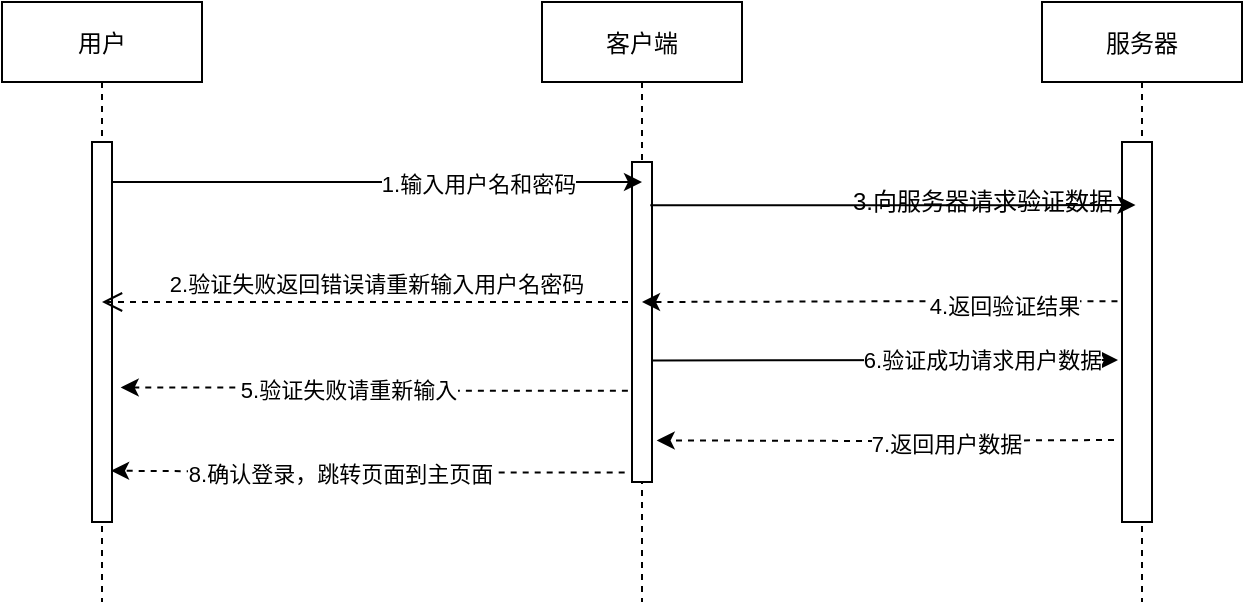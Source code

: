 <mxfile>
    <diagram id="-DT-GxugGusgY3YMAEfE" name="Page-1">
        <mxGraphModel dx="1082" dy="654" grid="1" gridSize="10" guides="1" tooltips="1" connect="1" arrows="1" fold="1" page="1" pageScale="1" pageWidth="827" pageHeight="1169" math="0" shadow="0">
            <root>
                <mxCell id="0"/>
                <mxCell id="1" parent="0"/>
                <mxCell id="2" value="用户" style="shape=umlLifeline;perimeter=lifelinePerimeter;container=1;collapsible=0;recursiveResize=0;rounded=0;shadow=0;strokeWidth=1;" parent="1" vertex="1">
                    <mxGeometry x="20" y="20" width="100" height="300" as="geometry"/>
                </mxCell>
                <mxCell id="3" value="" style="points=[];perimeter=orthogonalPerimeter;rounded=0;shadow=0;strokeWidth=1;" parent="2" vertex="1">
                    <mxGeometry x="45" y="70" width="10" height="190" as="geometry"/>
                </mxCell>
                <mxCell id="6" value="客户端" style="shape=umlLifeline;perimeter=lifelinePerimeter;container=1;collapsible=0;recursiveResize=0;rounded=0;shadow=0;strokeWidth=1;" parent="1" vertex="1">
                    <mxGeometry x="290" y="20" width="100" height="300" as="geometry"/>
                </mxCell>
                <mxCell id="7" value="" style="points=[];perimeter=orthogonalPerimeter;rounded=0;shadow=0;strokeWidth=1;" parent="6" vertex="1">
                    <mxGeometry x="45" y="80" width="10" height="160" as="geometry"/>
                </mxCell>
                <mxCell id="8" value="2.验证失败返回错误请重新输入用户名密码" style="verticalAlign=bottom;endArrow=open;dashed=1;endSize=8;exitX=0;exitY=0.375;shadow=0;strokeWidth=1;rounded=0;edgeStyle=orthogonalEdgeStyle;exitDx=0;exitDy=0;exitPerimeter=0;" parent="1" source="7" target="2" edge="1">
                    <mxGeometry relative="1" as="geometry">
                        <mxPoint x="175" y="176" as="targetPoint"/>
                        <Array as="points">
                            <mxPoint x="335" y="170"/>
                        </Array>
                    </mxGeometry>
                </mxCell>
                <mxCell id="13" value="服务器" style="shape=umlLifeline;perimeter=lifelinePerimeter;container=1;collapsible=0;recursiveResize=0;rounded=0;shadow=0;strokeWidth=1;" vertex="1" parent="1">
                    <mxGeometry x="540" y="20" width="100" height="300" as="geometry"/>
                </mxCell>
                <mxCell id="14" value="" style="points=[];perimeter=orthogonalPerimeter;rounded=0;shadow=0;strokeWidth=1;" vertex="1" parent="13">
                    <mxGeometry x="40" y="70" width="15" height="190" as="geometry"/>
                </mxCell>
                <mxCell id="17" style="edgeStyle=orthogonalEdgeStyle;rounded=0;orthogonalLoop=1;jettySize=auto;html=1;" edge="1" parent="1" source="3">
                    <mxGeometry relative="1" as="geometry">
                        <Array as="points">
                            <mxPoint x="340" y="110"/>
                        </Array>
                        <mxPoint x="340" y="110" as="targetPoint"/>
                    </mxGeometry>
                </mxCell>
                <mxCell id="18" value="1.输入用户名和密码" style="edgeLabel;html=1;align=center;verticalAlign=middle;resizable=0;points=[];" vertex="1" connectable="0" parent="17">
                    <mxGeometry x="0.376" y="-1" relative="1" as="geometry">
                        <mxPoint as="offset"/>
                    </mxGeometry>
                </mxCell>
                <mxCell id="19" style="edgeStyle=orthogonalEdgeStyle;rounded=0;orthogonalLoop=1;jettySize=auto;html=1;exitX=0.914;exitY=0.135;exitDx=0;exitDy=0;exitPerimeter=0;entryX=0.45;entryY=0.166;entryDx=0;entryDy=0;entryPerimeter=0;" edge="1" parent="1" source="7" target="14">
                    <mxGeometry relative="1" as="geometry">
                        <mxPoint x="520" y="122" as="targetPoint"/>
                    </mxGeometry>
                </mxCell>
                <mxCell id="20" value="3.向服务器请求验证数据" style="text;html=1;align=center;verticalAlign=middle;resizable=0;points=[];autosize=1;strokeColor=none;" vertex="1" parent="1">
                    <mxGeometry x="435" y="110" width="150" height="20" as="geometry"/>
                </mxCell>
                <mxCell id="23" style="edgeStyle=orthogonalEdgeStyle;rounded=0;orthogonalLoop=1;jettySize=auto;html=1;exitX=-0.151;exitY=0.419;exitDx=0;exitDy=0;exitPerimeter=0;dashed=1;" edge="1" parent="1" source="14" target="6">
                    <mxGeometry relative="1" as="geometry"/>
                </mxCell>
                <mxCell id="25" value="4.返回验证结果" style="edgeLabel;html=1;align=center;verticalAlign=middle;resizable=0;points=[];" vertex="1" connectable="0" parent="23">
                    <mxGeometry x="-0.341" y="3" relative="1" as="geometry">
                        <mxPoint x="22" y="-1" as="offset"/>
                    </mxGeometry>
                </mxCell>
                <mxCell id="26" style="edgeStyle=orthogonalEdgeStyle;rounded=0;orthogonalLoop=1;jettySize=auto;html=1;dashed=1;exitX=-0.206;exitY=0.715;exitDx=0;exitDy=0;exitPerimeter=0;entryX=1.434;entryY=0.646;entryDx=0;entryDy=0;entryPerimeter=0;" edge="1" parent="1" source="7" target="3">
                    <mxGeometry relative="1" as="geometry">
                        <mxPoint x="70" y="185" as="targetPoint"/>
                    </mxGeometry>
                </mxCell>
                <mxCell id="27" value="5.验证失败请重新输入" style="edgeLabel;html=1;align=center;verticalAlign=middle;resizable=0;points=[];" vertex="1" connectable="0" parent="26">
                    <mxGeometry x="0.107" y="1" relative="1" as="geometry">
                        <mxPoint as="offset"/>
                    </mxGeometry>
                </mxCell>
                <mxCell id="28" style="edgeStyle=orthogonalEdgeStyle;rounded=0;orthogonalLoop=1;jettySize=auto;html=1;exitX=0.994;exitY=0.62;exitDx=0;exitDy=0;exitPerimeter=0;" edge="1" parent="1" source="7">
                    <mxGeometry relative="1" as="geometry">
                        <mxPoint x="578" y="199" as="targetPoint"/>
                        <Array as="points">
                            <mxPoint x="578" y="199"/>
                        </Array>
                    </mxGeometry>
                </mxCell>
                <mxCell id="29" value="6.验证成功请求用户数据" style="edgeLabel;html=1;align=center;verticalAlign=middle;resizable=0;points=[];" vertex="1" connectable="0" parent="28">
                    <mxGeometry x="0.411" relative="1" as="geometry">
                        <mxPoint as="offset"/>
                    </mxGeometry>
                </mxCell>
                <mxCell id="30" style="edgeStyle=orthogonalEdgeStyle;rounded=0;orthogonalLoop=1;jettySize=auto;html=1;entryX=1.234;entryY=0.87;entryDx=0;entryDy=0;entryPerimeter=0;dashed=1;" edge="1" parent="1" target="7">
                    <mxGeometry relative="1" as="geometry">
                        <mxPoint x="576" y="239" as="sourcePoint"/>
                    </mxGeometry>
                </mxCell>
                <mxCell id="31" value="7.返回用户数据" style="edgeLabel;html=1;align=center;verticalAlign=middle;resizable=0;points=[];" vertex="1" connectable="0" parent="30">
                    <mxGeometry x="-0.27" y="1" relative="1" as="geometry">
                        <mxPoint x="-1" as="offset"/>
                    </mxGeometry>
                </mxCell>
                <mxCell id="32" style="edgeStyle=orthogonalEdgeStyle;rounded=0;orthogonalLoop=1;jettySize=auto;html=1;entryX=0.954;entryY=0.865;entryDx=0;entryDy=0;entryPerimeter=0;dashed=1;exitX=-0.366;exitY=0.97;exitDx=0;exitDy=0;exitPerimeter=0;" edge="1" parent="1" source="7" target="3">
                    <mxGeometry relative="1" as="geometry"/>
                </mxCell>
                <mxCell id="33" value="8.确认登录，跳转页面到主页面" style="edgeLabel;html=1;align=center;verticalAlign=middle;resizable=0;points=[];" vertex="1" connectable="0" parent="32">
                    <mxGeometry x="0.116" y="1" relative="1" as="geometry">
                        <mxPoint as="offset"/>
                    </mxGeometry>
                </mxCell>
            </root>
        </mxGraphModel>
    </diagram>
</mxfile>
